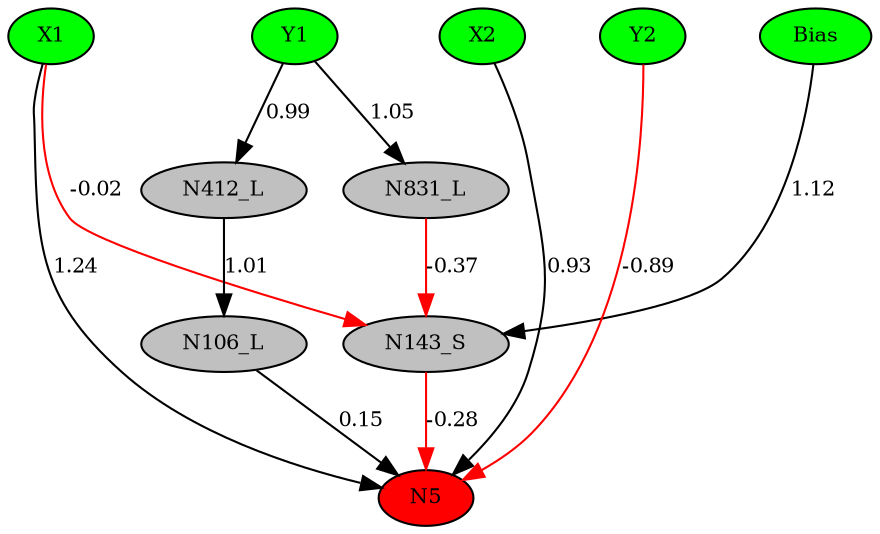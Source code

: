digraph g { 
N0 [shape=ellipse, label=Bias,fontsize=10,height=0.1,width=0.1,style=filled,fillcolor=green]
N1[shape=ellipse label=X1,fontsize=10,height=0.1,width=0.1,style=filled,fillcolor=green]
N2[shape=ellipse label=Y1,fontsize=10,height=0.1,width=0.1,style=filled,fillcolor=green]
N3[shape=ellipse label=X2,fontsize=10,height=0.1,width=0.1,style=filled,fillcolor=green]
N4[shape=ellipse label=Y2,fontsize=10,height=0.1,width=0.1,style=filled,fillcolor=green]
N5[shape=ellipse,fontsize = 10, height = 0.1, width = 0.1, style = filled, fillcolor = red]
N106[shape=ellipse, label=N106_L,fontsize=10,height=0.1,width=0.1,style=filled,fillcolor=gray]
N143[shape=ellipse, label=N143_S,fontsize=10,height=0.1,width=0.1,style=filled,fillcolor=gray]
N412[shape=ellipse, label=N412_L,fontsize=10,height=0.1,width=0.1,style=filled,fillcolor=gray]
N831[shape=ellipse, label=N831_L,fontsize=10,height=0.1,width=0.1,style=filled,fillcolor=gray]
N1 -> N5 [color=black] [ label=1.24,fontsize=10]
N3 -> N5 [color=black] [ label=0.93,fontsize=10]
N4 -> N5 [color=red] [arrowType=inv][ label=-0.89,fontsize=10]
N106 -> N5 [color=black] [ label=0.15,fontsize=10]
N0 -> N143 [color=black] [ label=1.12,fontsize=10]
N143 -> N5 [color=red] [arrowType=inv][ label=-0.28,fontsize=10]
N2 -> N412 [color=black] [ label=0.99,fontsize=10]
N412 -> N106 [color=black] [ label=1.01,fontsize=10]
N2 -> N831 [color=black] [ label=1.05,fontsize=10]
N831 -> N143 [color=red] [arrowType=inv][ label=-0.37,fontsize=10]
N1 -> N143 [color=red] [arrowType=inv][ label=-0.02,fontsize=10]
 { rank=same; 
N5
 } 
 { rank=same; 
N1 ->N2 ->N3 ->N4 ->N0 [style=invis]
 } 
}
